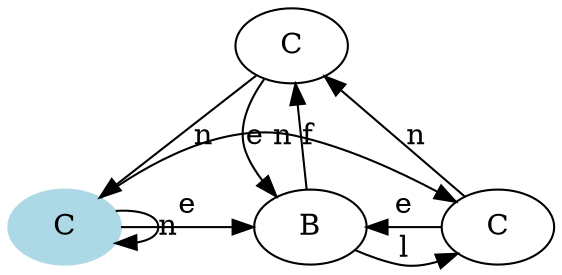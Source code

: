 digraph G{
	{rank = same; 1[label="C" ]; };
	{rank = same; 3[label="C" ]; 4[label="B" ]; 5[label="C" ,color=lightblue,style=filled]; };
	1->5[label="n"];
	3->1[label="n"];
	4->1[label="f"];
	4->3[label="l"];
	3->4[label="e"];
	1->4[label="e"];
	5->4[label="e"];
	5->5[label="n"];
	5->3[label="n"];
}